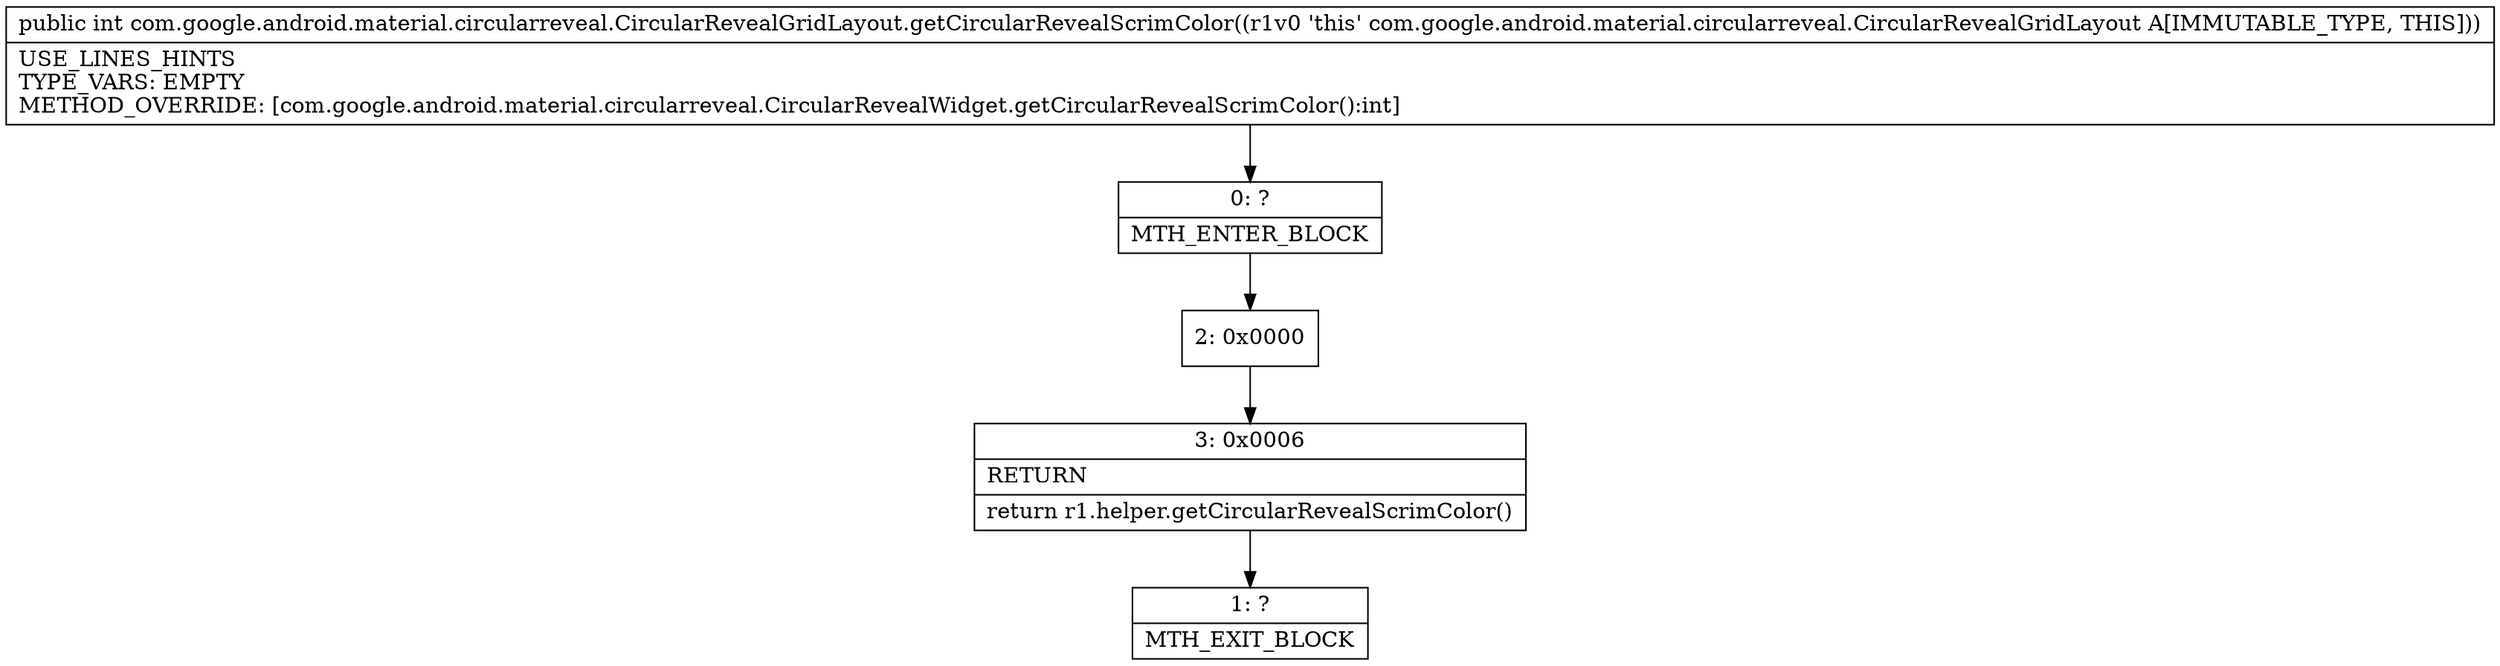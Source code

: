 digraph "CFG forcom.google.android.material.circularreveal.CircularRevealGridLayout.getCircularRevealScrimColor()I" {
Node_0 [shape=record,label="{0\:\ ?|MTH_ENTER_BLOCK\l}"];
Node_2 [shape=record,label="{2\:\ 0x0000}"];
Node_3 [shape=record,label="{3\:\ 0x0006|RETURN\l|return r1.helper.getCircularRevealScrimColor()\l}"];
Node_1 [shape=record,label="{1\:\ ?|MTH_EXIT_BLOCK\l}"];
MethodNode[shape=record,label="{public int com.google.android.material.circularreveal.CircularRevealGridLayout.getCircularRevealScrimColor((r1v0 'this' com.google.android.material.circularreveal.CircularRevealGridLayout A[IMMUTABLE_TYPE, THIS]))  | USE_LINES_HINTS\lTYPE_VARS: EMPTY\lMETHOD_OVERRIDE: [com.google.android.material.circularreveal.CircularRevealWidget.getCircularRevealScrimColor():int]\l}"];
MethodNode -> Node_0;Node_0 -> Node_2;
Node_2 -> Node_3;
Node_3 -> Node_1;
}

